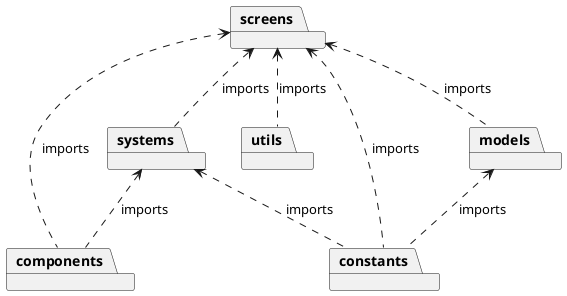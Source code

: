 @startuml
package screens
package systems
package models
package utils
package components
package constants

systems <.. components : imports
systems <.. constants : imports

screens <.. systems : imports
screens <.. components : imports
screens <.. constants : imports
screens <.. models : imports
screens <.. utils : imports


models <.. constants : imports
@enduml